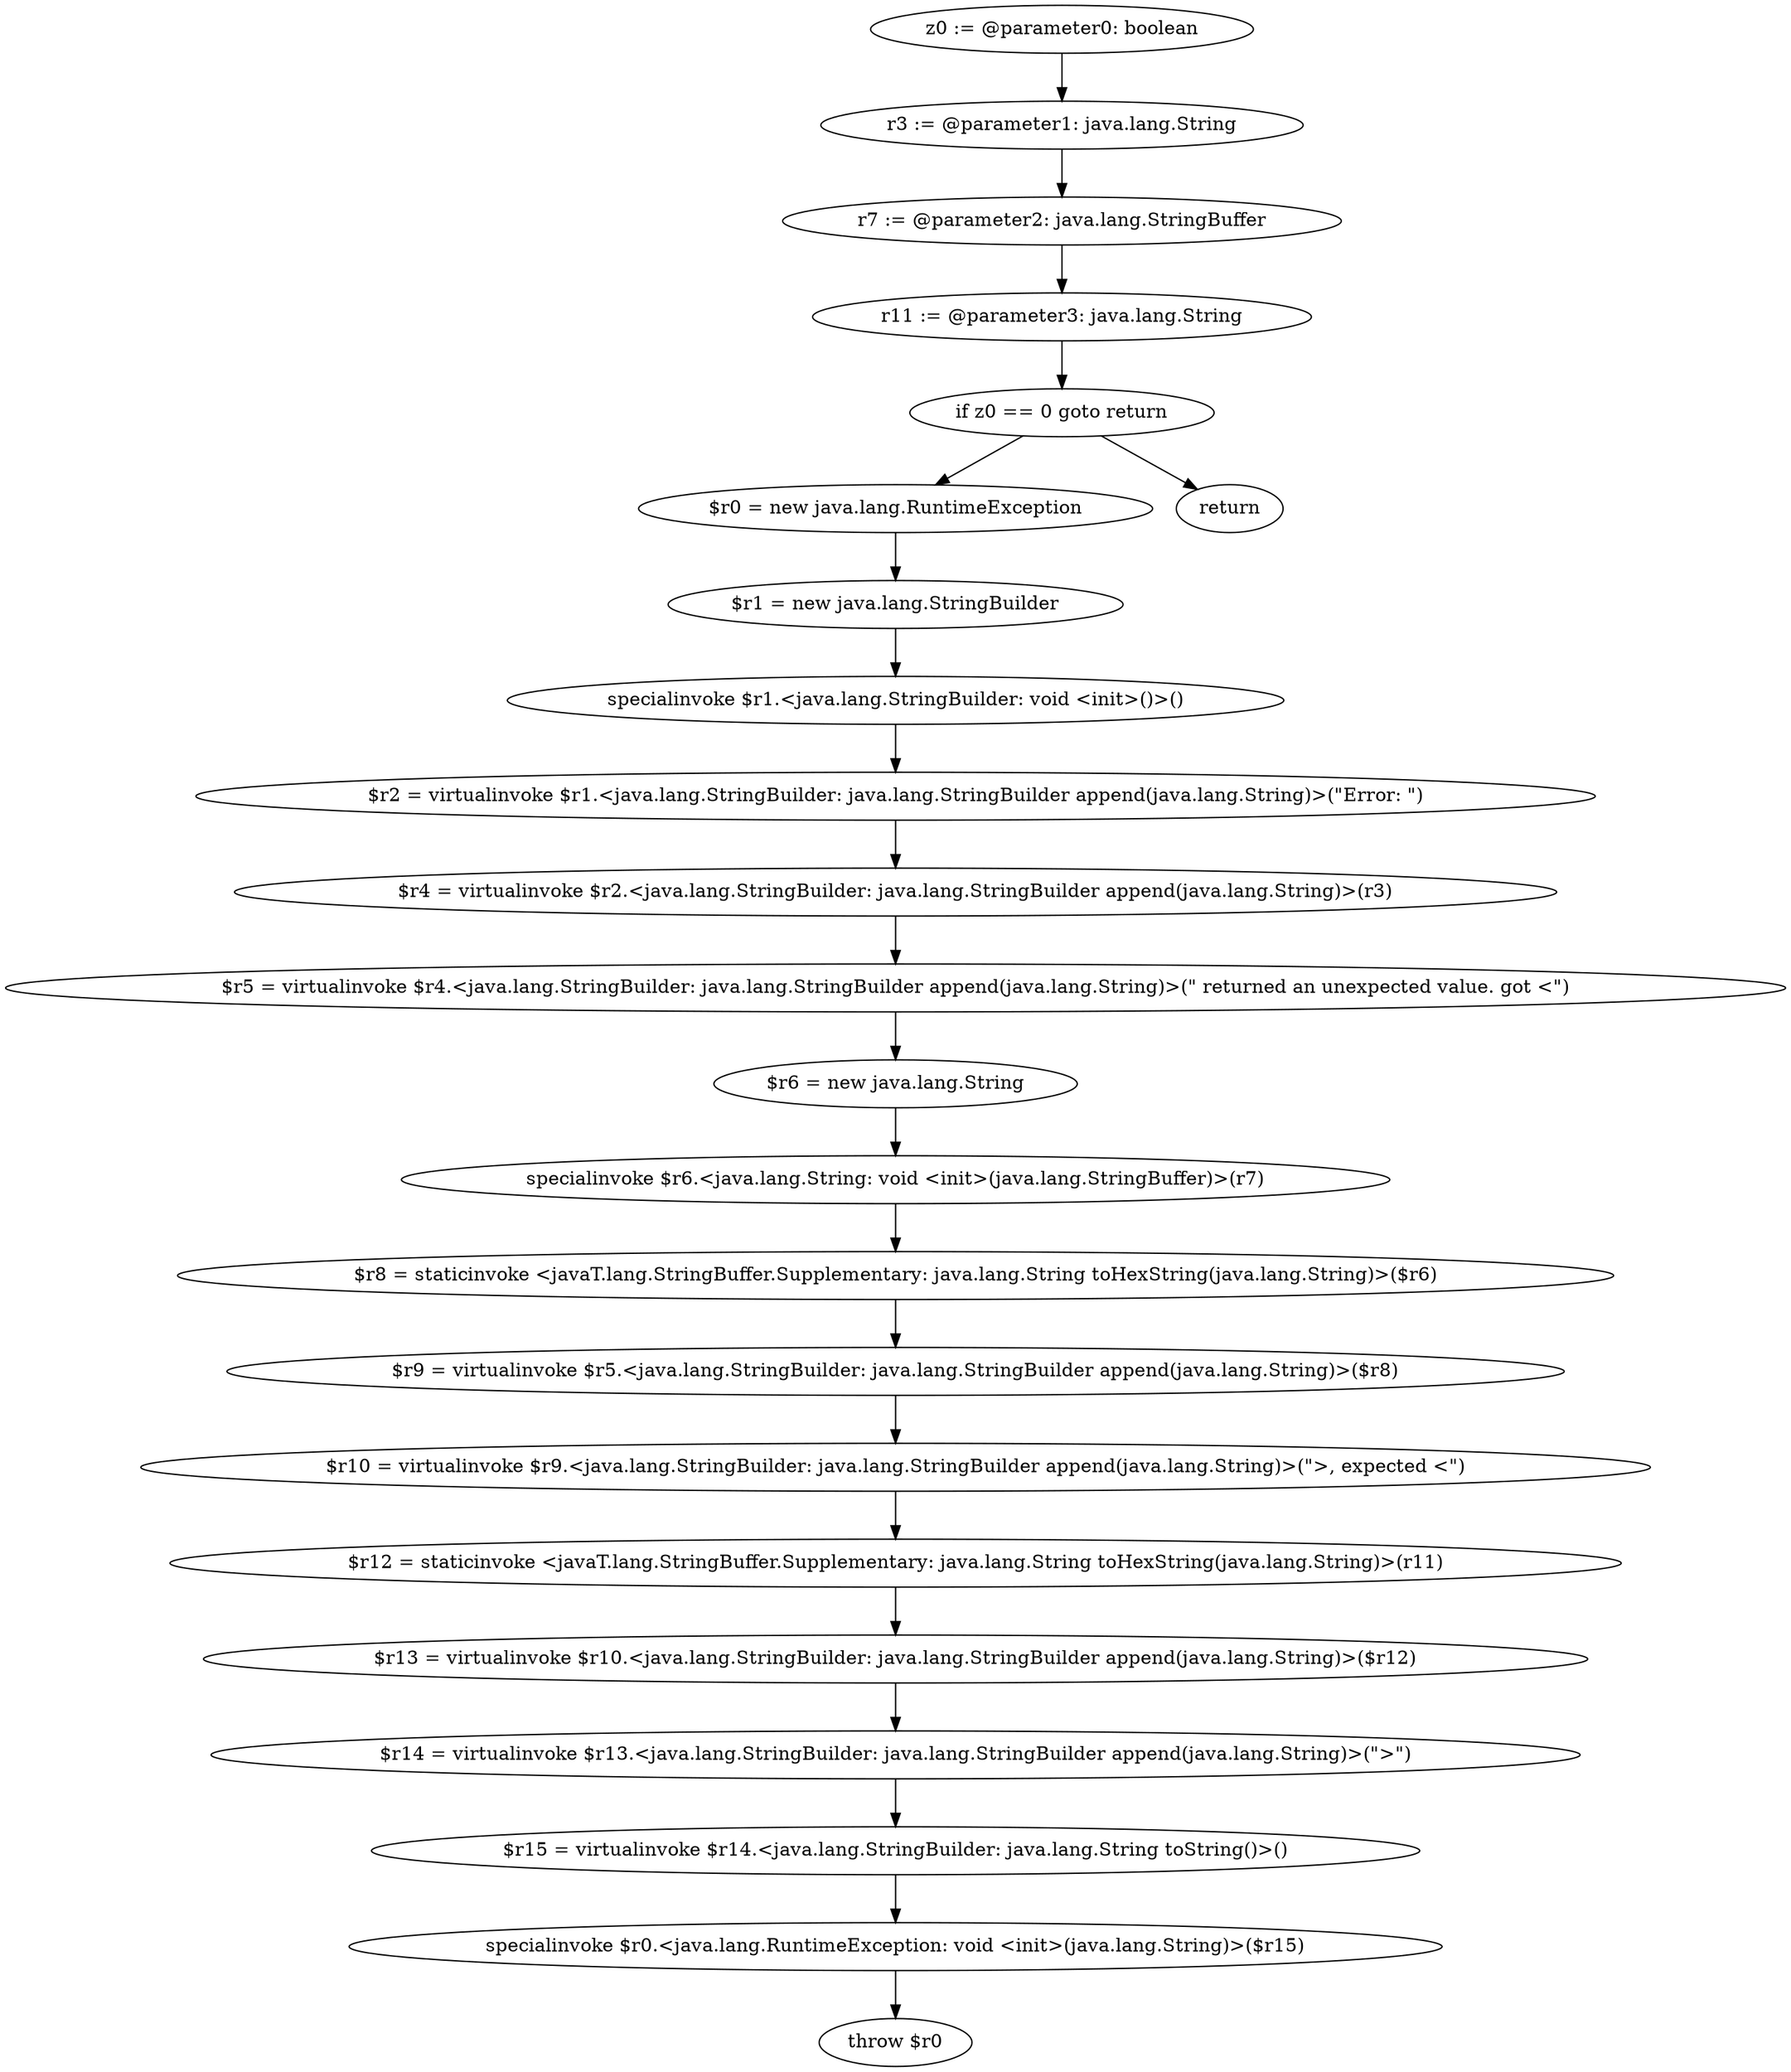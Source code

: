 digraph "unitGraph" {
    "z0 := @parameter0: boolean"
    "r3 := @parameter1: java.lang.String"
    "r7 := @parameter2: java.lang.StringBuffer"
    "r11 := @parameter3: java.lang.String"
    "if z0 == 0 goto return"
    "$r0 = new java.lang.RuntimeException"
    "$r1 = new java.lang.StringBuilder"
    "specialinvoke $r1.<java.lang.StringBuilder: void <init>()>()"
    "$r2 = virtualinvoke $r1.<java.lang.StringBuilder: java.lang.StringBuilder append(java.lang.String)>(\"Error: \")"
    "$r4 = virtualinvoke $r2.<java.lang.StringBuilder: java.lang.StringBuilder append(java.lang.String)>(r3)"
    "$r5 = virtualinvoke $r4.<java.lang.StringBuilder: java.lang.StringBuilder append(java.lang.String)>(\" returned an unexpected value. got <\")"
    "$r6 = new java.lang.String"
    "specialinvoke $r6.<java.lang.String: void <init>(java.lang.StringBuffer)>(r7)"
    "$r8 = staticinvoke <javaT.lang.StringBuffer.Supplementary: java.lang.String toHexString(java.lang.String)>($r6)"
    "$r9 = virtualinvoke $r5.<java.lang.StringBuilder: java.lang.StringBuilder append(java.lang.String)>($r8)"
    "$r10 = virtualinvoke $r9.<java.lang.StringBuilder: java.lang.StringBuilder append(java.lang.String)>(\">, expected <\")"
    "$r12 = staticinvoke <javaT.lang.StringBuffer.Supplementary: java.lang.String toHexString(java.lang.String)>(r11)"
    "$r13 = virtualinvoke $r10.<java.lang.StringBuilder: java.lang.StringBuilder append(java.lang.String)>($r12)"
    "$r14 = virtualinvoke $r13.<java.lang.StringBuilder: java.lang.StringBuilder append(java.lang.String)>(\">\")"
    "$r15 = virtualinvoke $r14.<java.lang.StringBuilder: java.lang.String toString()>()"
    "specialinvoke $r0.<java.lang.RuntimeException: void <init>(java.lang.String)>($r15)"
    "throw $r0"
    "return"
    "z0 := @parameter0: boolean"->"r3 := @parameter1: java.lang.String";
    "r3 := @parameter1: java.lang.String"->"r7 := @parameter2: java.lang.StringBuffer";
    "r7 := @parameter2: java.lang.StringBuffer"->"r11 := @parameter3: java.lang.String";
    "r11 := @parameter3: java.lang.String"->"if z0 == 0 goto return";
    "if z0 == 0 goto return"->"$r0 = new java.lang.RuntimeException";
    "if z0 == 0 goto return"->"return";
    "$r0 = new java.lang.RuntimeException"->"$r1 = new java.lang.StringBuilder";
    "$r1 = new java.lang.StringBuilder"->"specialinvoke $r1.<java.lang.StringBuilder: void <init>()>()";
    "specialinvoke $r1.<java.lang.StringBuilder: void <init>()>()"->"$r2 = virtualinvoke $r1.<java.lang.StringBuilder: java.lang.StringBuilder append(java.lang.String)>(\"Error: \")";
    "$r2 = virtualinvoke $r1.<java.lang.StringBuilder: java.lang.StringBuilder append(java.lang.String)>(\"Error: \")"->"$r4 = virtualinvoke $r2.<java.lang.StringBuilder: java.lang.StringBuilder append(java.lang.String)>(r3)";
    "$r4 = virtualinvoke $r2.<java.lang.StringBuilder: java.lang.StringBuilder append(java.lang.String)>(r3)"->"$r5 = virtualinvoke $r4.<java.lang.StringBuilder: java.lang.StringBuilder append(java.lang.String)>(\" returned an unexpected value. got <\")";
    "$r5 = virtualinvoke $r4.<java.lang.StringBuilder: java.lang.StringBuilder append(java.lang.String)>(\" returned an unexpected value. got <\")"->"$r6 = new java.lang.String";
    "$r6 = new java.lang.String"->"specialinvoke $r6.<java.lang.String: void <init>(java.lang.StringBuffer)>(r7)";
    "specialinvoke $r6.<java.lang.String: void <init>(java.lang.StringBuffer)>(r7)"->"$r8 = staticinvoke <javaT.lang.StringBuffer.Supplementary: java.lang.String toHexString(java.lang.String)>($r6)";
    "$r8 = staticinvoke <javaT.lang.StringBuffer.Supplementary: java.lang.String toHexString(java.lang.String)>($r6)"->"$r9 = virtualinvoke $r5.<java.lang.StringBuilder: java.lang.StringBuilder append(java.lang.String)>($r8)";
    "$r9 = virtualinvoke $r5.<java.lang.StringBuilder: java.lang.StringBuilder append(java.lang.String)>($r8)"->"$r10 = virtualinvoke $r9.<java.lang.StringBuilder: java.lang.StringBuilder append(java.lang.String)>(\">, expected <\")";
    "$r10 = virtualinvoke $r9.<java.lang.StringBuilder: java.lang.StringBuilder append(java.lang.String)>(\">, expected <\")"->"$r12 = staticinvoke <javaT.lang.StringBuffer.Supplementary: java.lang.String toHexString(java.lang.String)>(r11)";
    "$r12 = staticinvoke <javaT.lang.StringBuffer.Supplementary: java.lang.String toHexString(java.lang.String)>(r11)"->"$r13 = virtualinvoke $r10.<java.lang.StringBuilder: java.lang.StringBuilder append(java.lang.String)>($r12)";
    "$r13 = virtualinvoke $r10.<java.lang.StringBuilder: java.lang.StringBuilder append(java.lang.String)>($r12)"->"$r14 = virtualinvoke $r13.<java.lang.StringBuilder: java.lang.StringBuilder append(java.lang.String)>(\">\")";
    "$r14 = virtualinvoke $r13.<java.lang.StringBuilder: java.lang.StringBuilder append(java.lang.String)>(\">\")"->"$r15 = virtualinvoke $r14.<java.lang.StringBuilder: java.lang.String toString()>()";
    "$r15 = virtualinvoke $r14.<java.lang.StringBuilder: java.lang.String toString()>()"->"specialinvoke $r0.<java.lang.RuntimeException: void <init>(java.lang.String)>($r15)";
    "specialinvoke $r0.<java.lang.RuntimeException: void <init>(java.lang.String)>($r15)"->"throw $r0";
}
